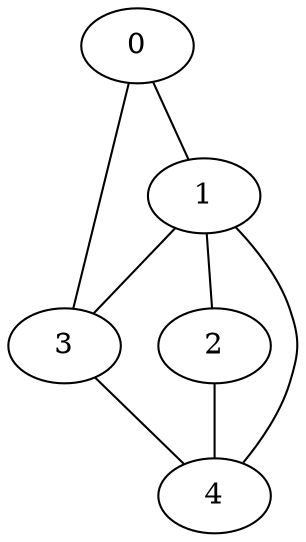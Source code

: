 graph input {
      0 -- 1 ;
      0 -- 3 ;
      1 -- 2 ;
      1 -- 3 ;
      1 -- 4 ;
      2 -- 4 ;
      3 -- 4 ;
      4 
}